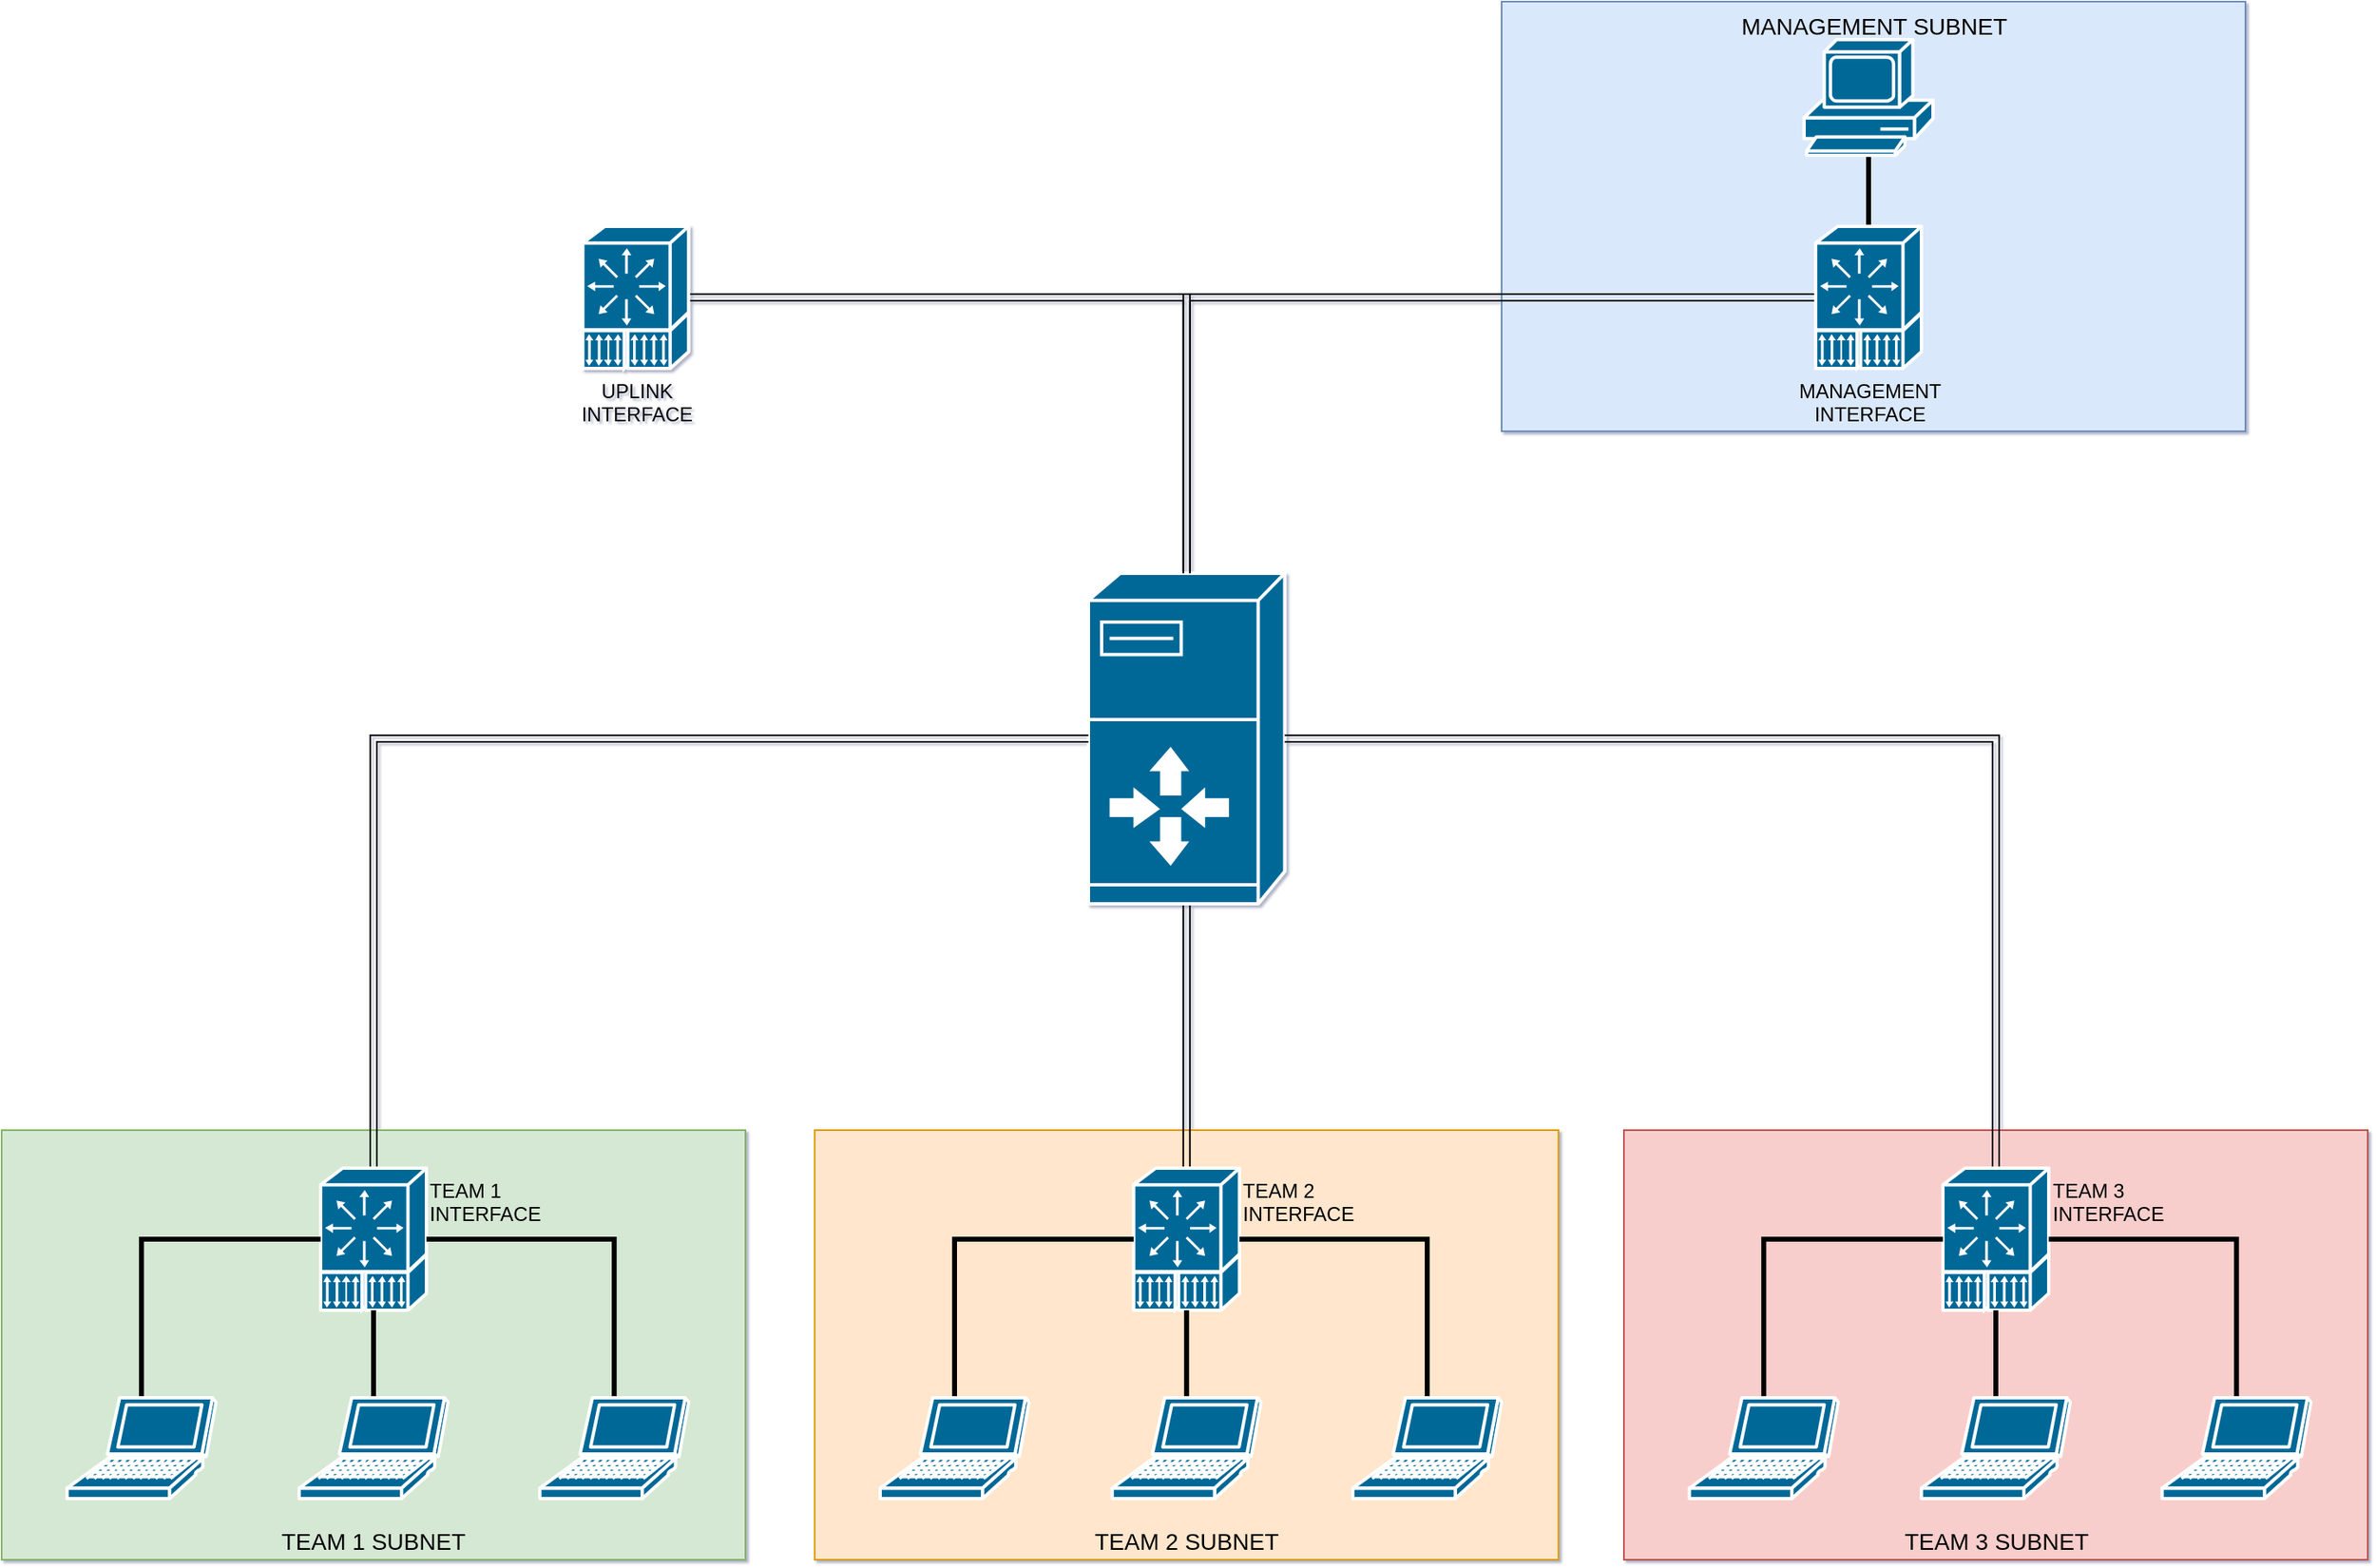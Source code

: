 <mxfile version="12.7.0" type="github">
  <diagram id="l5GeEBfZHHssQlTQPTFa" name="Page-1">
    <mxGraphModel dx="1303" dy="1218" grid="1" gridSize="10" guides="1" tooltips="1" connect="1" arrows="1" fold="1" page="1" pageScale="1" pageWidth="1920" pageHeight="1200" math="0" shadow="1">
      <root>
        <mxCell id="0"/>
        <mxCell id="1" parent="0"/>
        <mxCell id="af_4JqwX-g0Q7I4TWF5g-32" value="TEAM 2 SUBNET" style="whiteSpace=wrap;html=1;fillColor=#ffe6cc;fontSize=14;strokeColor=#d79b00;verticalAlign=bottom;flipV=0;flipH=0;align=center;labelPosition=center;verticalLabelPosition=middle;direction=south;" parent="1" vertex="1">
          <mxGeometry x="741.88" y="830" width="450" height="260" as="geometry"/>
        </mxCell>
        <mxCell id="af_4JqwX-g0Q7I4TWF5g-31" value="MANAGEMENT SUBNET" style="whiteSpace=wrap;html=1;fillColor=#dae8fc;fontSize=14;strokeColor=#6c8ebf;verticalAlign=top;" parent="1" vertex="1">
          <mxGeometry x="1157.5" y="147" width="450" height="260" as="geometry"/>
        </mxCell>
        <mxCell id="af_4JqwX-g0Q7I4TWF5g-16" value="" style="edgeStyle=orthogonalEdgeStyle;rounded=0;orthogonalLoop=1;jettySize=auto;html=1;shape=link;" parent="1" source="af_4JqwX-g0Q7I4TWF5g-1" target="af_4JqwX-g0Q7I4TWF5g-14" edge="1">
          <mxGeometry relative="1" as="geometry"/>
        </mxCell>
        <mxCell id="af_4JqwX-g0Q7I4TWF5g-19" value="" style="edgeStyle=orthogonalEdgeStyle;rounded=0;orthogonalLoop=1;jettySize=auto;html=1;shape=link;targetPortConstraint=west;" parent="1" source="af_4JqwX-g0Q7I4TWF5g-1" target="af_4JqwX-g0Q7I4TWF5g-11" edge="1">
          <mxGeometry relative="1" as="geometry"/>
        </mxCell>
        <mxCell id="af_4JqwX-g0Q7I4TWF5g-1" value="" style="shape=mxgraph.cisco.servers.server_with_router;html=1;dashed=0;fillColor=#036897;strokeColor=#ffffff;strokeWidth=2;verticalLabelPosition=bottom;verticalAlign=top" parent="1" vertex="1">
          <mxGeometry x="907.5" y="493" width="118.76" height="200" as="geometry"/>
        </mxCell>
        <mxCell id="af_4JqwX-g0Q7I4TWF5g-91" value="" style="edgeStyle=orthogonalEdgeStyle;rounded=0;orthogonalLoop=1;jettySize=auto;html=1;endArrow=none;endFill=0;strokeWidth=3;" parent="1" source="af_4JqwX-g0Q7I4TWF5g-11" target="af_4JqwX-g0Q7I4TWF5g-20" edge="1">
          <mxGeometry relative="1" as="geometry"/>
        </mxCell>
        <mxCell id="af_4JqwX-g0Q7I4TWF5g-11" value="MANAGEMENT&lt;br&gt;INTERFACE" style="shape=mxgraph.cisco.computers_and_peripherals.pc_adapter_card;html=1;dashed=0;fillColor=#036897;strokeColor=#ffffff;strokeWidth=2;verticalLabelPosition=bottom;verticalAlign=top" parent="1" vertex="1">
          <mxGeometry x="1347.5" y="283" width="64" height="86" as="geometry"/>
        </mxCell>
        <mxCell id="af_4JqwX-g0Q7I4TWF5g-14" value="TEAM 2&lt;br&gt;INTERFACE" style="shape=mxgraph.cisco.computers_and_peripherals.pc_adapter_card;html=1;dashed=0;fillColor=#036897;strokeColor=#ffffff;strokeWidth=2;verticalLabelPosition=middle;verticalAlign=top;labelPosition=right;align=left;" parent="1" vertex="1">
          <mxGeometry x="934.88" y="853" width="64" height="86" as="geometry"/>
        </mxCell>
        <mxCell id="af_4JqwX-g0Q7I4TWF5g-20" value="" style="shape=mxgraph.cisco.computers_and_peripherals.pc;html=1;pointerEvents=1;dashed=0;fillColor=#036897;strokeColor=#ffffff;strokeWidth=2;verticalLabelPosition=bottom;verticalAlign=top;align=center;outlineConnect=0;" parent="1" vertex="1">
          <mxGeometry x="1340.5" y="170" width="78" height="70" as="geometry"/>
        </mxCell>
        <mxCell id="af_4JqwX-g0Q7I4TWF5g-29" value="&lt;span style=&quot;color: rgba(0 , 0 , 0 , 0) ; font-family: monospace ; font-size: 0px&quot;&gt;%3CmxGraphModel%3E%3Croot%3E%3CmxCell%20id%3D%220%22%2F%3E%3CmxCell%20id%3D%221%22%20parent%3D%220%22%2F%3E%3CmxCell%20id%3D%222%22%20value%3D%22Enterprise%20Networks%22%20style%3D%22whiteSpace%3Dwrap%3Bhtml%3D1%3BfillColor%3D%23FFD470%3BgradientColor%3Dnone%3BfontSize%3D14%3BstrokeColor%3Dnone%3BverticalAlign%3Dtop%3B%22%20vertex%3D%221%22%20parent%3D%221%22%3E%3CmxGeometry%20x%3D%22170%22%20y%3D%22100%22%20width%3D%22317%22%20height%3D%22678%22%20as%3D%22geometry%22%2F%3E%3C%2FmxCell%3E%3C%2Froot%3E%3C%2FmxGraphModel%3E&lt;/span&gt;" style="text;html=1;align=center;verticalAlign=middle;resizable=0;points=[];autosize=1;" parent="1" vertex="1">
          <mxGeometry x="689.5" y="377" width="20" height="20" as="geometry"/>
        </mxCell>
        <mxCell id="af_4JqwX-g0Q7I4TWF5g-82" style="edgeStyle=orthogonalEdgeStyle;rounded=0;orthogonalLoop=1;jettySize=auto;html=1;endArrow=none;endFill=0;strokeWidth=3;sourcePortConstraint=north;" parent="1" source="af_4JqwX-g0Q7I4TWF5g-34" target="af_4JqwX-g0Q7I4TWF5g-14" edge="1">
          <mxGeometry relative="1" as="geometry"/>
        </mxCell>
        <mxCell id="af_4JqwX-g0Q7I4TWF5g-34" value="" style="shape=mxgraph.cisco.computers_and_peripherals.laptop;html=1;pointerEvents=1;dashed=0;fillColor=#036897;strokeColor=#ffffff;strokeWidth=2;verticalLabelPosition=bottom;verticalAlign=top;align=center;outlineConnect=0;" parent="1" vertex="1">
          <mxGeometry x="1067.5" y="992" width="90" height="61" as="geometry"/>
        </mxCell>
        <mxCell id="af_4JqwX-g0Q7I4TWF5g-81" style="edgeStyle=orthogonalEdgeStyle;rounded=0;orthogonalLoop=1;jettySize=auto;html=1;endArrow=none;endFill=0;strokeWidth=3;targetPortConstraint=west;" parent="1" source="af_4JqwX-g0Q7I4TWF5g-37" target="af_4JqwX-g0Q7I4TWF5g-14" edge="1">
          <mxGeometry relative="1" as="geometry"/>
        </mxCell>
        <mxCell id="af_4JqwX-g0Q7I4TWF5g-37" value="" style="shape=mxgraph.cisco.computers_and_peripherals.laptop;html=1;pointerEvents=1;dashed=0;fillColor=#036897;strokeColor=#ffffff;strokeWidth=2;verticalLabelPosition=bottom;verticalAlign=top;align=center;outlineConnect=0;" parent="1" vertex="1">
          <mxGeometry x="781.5" y="992" width="90" height="61" as="geometry"/>
        </mxCell>
        <mxCell id="af_4JqwX-g0Q7I4TWF5g-84" value="" style="edgeStyle=orthogonalEdgeStyle;rounded=0;orthogonalLoop=1;jettySize=auto;html=1;endArrow=none;endFill=0;strokeWidth=3;" parent="1" source="af_4JqwX-g0Q7I4TWF5g-38" target="af_4JqwX-g0Q7I4TWF5g-14" edge="1">
          <mxGeometry relative="1" as="geometry"/>
        </mxCell>
        <mxCell id="af_4JqwX-g0Q7I4TWF5g-38" value="" style="shape=mxgraph.cisco.computers_and_peripherals.laptop;html=1;pointerEvents=1;dashed=0;fillColor=#036897;strokeColor=#ffffff;strokeWidth=2;verticalLabelPosition=bottom;verticalAlign=top;align=center;outlineConnect=0;" parent="1" vertex="1">
          <mxGeometry x="921.88" y="992" width="90" height="61" as="geometry"/>
        </mxCell>
        <mxCell id="Bj6Bwo_ux3LitwSMZHOG-19" value="TEAM 3 SUBNET" style="whiteSpace=wrap;html=1;fillColor=#f8cecc;fontSize=14;strokeColor=#b85450;verticalAlign=bottom;flipV=0;flipH=0;align=center;labelPosition=center;verticalLabelPosition=middle;direction=south;" vertex="1" parent="1">
          <mxGeometry x="1231.5" y="830" width="450" height="260" as="geometry"/>
        </mxCell>
        <mxCell id="Bj6Bwo_ux3LitwSMZHOG-36" style="edgeStyle=orthogonalEdgeStyle;shape=link;rounded=0;orthogonalLoop=1;jettySize=auto;html=1;sourcePortConstraint=north;" edge="1" parent="1" source="Bj6Bwo_ux3LitwSMZHOG-20" target="af_4JqwX-g0Q7I4TWF5g-1">
          <mxGeometry relative="1" as="geometry"/>
        </mxCell>
        <mxCell id="Bj6Bwo_ux3LitwSMZHOG-20" value="TEAM 3&lt;br&gt;INTERFACE" style="shape=mxgraph.cisco.computers_and_peripherals.pc_adapter_card;html=1;dashed=0;fillColor=#036897;strokeColor=#ffffff;strokeWidth=2;verticalLabelPosition=middle;verticalAlign=top;labelPosition=right;align=left;" vertex="1" parent="1">
          <mxGeometry x="1424.5" y="853" width="64" height="86" as="geometry"/>
        </mxCell>
        <mxCell id="Bj6Bwo_ux3LitwSMZHOG-21" style="edgeStyle=orthogonalEdgeStyle;rounded=0;orthogonalLoop=1;jettySize=auto;html=1;endArrow=none;endFill=0;strokeWidth=3;sourcePortConstraint=north;" edge="1" parent="1" source="Bj6Bwo_ux3LitwSMZHOG-22" target="Bj6Bwo_ux3LitwSMZHOG-20">
          <mxGeometry relative="1" as="geometry"/>
        </mxCell>
        <mxCell id="Bj6Bwo_ux3LitwSMZHOG-22" value="" style="shape=mxgraph.cisco.computers_and_peripherals.laptop;html=1;pointerEvents=1;dashed=0;fillColor=#036897;strokeColor=#ffffff;strokeWidth=2;verticalLabelPosition=bottom;verticalAlign=top;align=center;outlineConnect=0;" vertex="1" parent="1">
          <mxGeometry x="1557.12" y="992" width="90" height="61" as="geometry"/>
        </mxCell>
        <mxCell id="Bj6Bwo_ux3LitwSMZHOG-23" style="edgeStyle=orthogonalEdgeStyle;rounded=0;orthogonalLoop=1;jettySize=auto;html=1;endArrow=none;endFill=0;strokeWidth=3;targetPortConstraint=west;" edge="1" parent="1" source="Bj6Bwo_ux3LitwSMZHOG-24" target="Bj6Bwo_ux3LitwSMZHOG-20">
          <mxGeometry relative="1" as="geometry"/>
        </mxCell>
        <mxCell id="Bj6Bwo_ux3LitwSMZHOG-24" value="" style="shape=mxgraph.cisco.computers_and_peripherals.laptop;html=1;pointerEvents=1;dashed=0;fillColor=#036897;strokeColor=#ffffff;strokeWidth=2;verticalLabelPosition=bottom;verticalAlign=top;align=center;outlineConnect=0;" vertex="1" parent="1">
          <mxGeometry x="1271.12" y="992" width="90" height="61" as="geometry"/>
        </mxCell>
        <mxCell id="Bj6Bwo_ux3LitwSMZHOG-25" value="" style="edgeStyle=orthogonalEdgeStyle;rounded=0;orthogonalLoop=1;jettySize=auto;html=1;endArrow=none;endFill=0;strokeWidth=3;" edge="1" parent="1" source="Bj6Bwo_ux3LitwSMZHOG-26" target="Bj6Bwo_ux3LitwSMZHOG-20">
          <mxGeometry relative="1" as="geometry"/>
        </mxCell>
        <mxCell id="Bj6Bwo_ux3LitwSMZHOG-26" value="" style="shape=mxgraph.cisco.computers_and_peripherals.laptop;html=1;pointerEvents=1;dashed=0;fillColor=#036897;strokeColor=#ffffff;strokeWidth=2;verticalLabelPosition=bottom;verticalAlign=top;align=center;outlineConnect=0;" vertex="1" parent="1">
          <mxGeometry x="1411.5" y="992" width="90" height="61" as="geometry"/>
        </mxCell>
        <mxCell id="Bj6Bwo_ux3LitwSMZHOG-27" value="TEAM 1 SUBNET" style="whiteSpace=wrap;html=1;fillColor=#d5e8d4;fontSize=14;strokeColor=#82b366;verticalAlign=bottom;flipV=0;flipH=0;align=center;labelPosition=center;verticalLabelPosition=middle;direction=south;" vertex="1" parent="1">
          <mxGeometry x="250" y="830" width="450" height="260" as="geometry"/>
        </mxCell>
        <mxCell id="Bj6Bwo_ux3LitwSMZHOG-35" style="edgeStyle=orthogonalEdgeStyle;rounded=0;orthogonalLoop=1;jettySize=auto;html=1;shape=link;sourcePortConstraint=north;" edge="1" parent="1" source="Bj6Bwo_ux3LitwSMZHOG-28" target="af_4JqwX-g0Q7I4TWF5g-1">
          <mxGeometry relative="1" as="geometry"/>
        </mxCell>
        <mxCell id="Bj6Bwo_ux3LitwSMZHOG-28" value="TEAM 1&lt;br&gt;INTERFACE" style="shape=mxgraph.cisco.computers_and_peripherals.pc_adapter_card;html=1;dashed=0;fillColor=#036897;strokeColor=#ffffff;strokeWidth=2;verticalLabelPosition=middle;verticalAlign=top;labelPosition=right;align=left;" vertex="1" parent="1">
          <mxGeometry x="443" y="853" width="64" height="86" as="geometry"/>
        </mxCell>
        <mxCell id="Bj6Bwo_ux3LitwSMZHOG-29" style="edgeStyle=orthogonalEdgeStyle;rounded=0;orthogonalLoop=1;jettySize=auto;html=1;endArrow=none;endFill=0;strokeWidth=3;sourcePortConstraint=north;" edge="1" parent="1" source="Bj6Bwo_ux3LitwSMZHOG-30" target="Bj6Bwo_ux3LitwSMZHOG-28">
          <mxGeometry relative="1" as="geometry"/>
        </mxCell>
        <mxCell id="Bj6Bwo_ux3LitwSMZHOG-30" value="" style="shape=mxgraph.cisco.computers_and_peripherals.laptop;html=1;pointerEvents=1;dashed=0;fillColor=#036897;strokeColor=#ffffff;strokeWidth=2;verticalLabelPosition=bottom;verticalAlign=top;align=center;outlineConnect=0;" vertex="1" parent="1">
          <mxGeometry x="575.62" y="992" width="90" height="61" as="geometry"/>
        </mxCell>
        <mxCell id="Bj6Bwo_ux3LitwSMZHOG-31" style="edgeStyle=orthogonalEdgeStyle;rounded=0;orthogonalLoop=1;jettySize=auto;html=1;endArrow=none;endFill=0;strokeWidth=3;targetPortConstraint=west;" edge="1" parent="1" source="Bj6Bwo_ux3LitwSMZHOG-32" target="Bj6Bwo_ux3LitwSMZHOG-28">
          <mxGeometry relative="1" as="geometry"/>
        </mxCell>
        <mxCell id="Bj6Bwo_ux3LitwSMZHOG-32" value="" style="shape=mxgraph.cisco.computers_and_peripherals.laptop;html=1;pointerEvents=1;dashed=0;fillColor=#036897;strokeColor=#ffffff;strokeWidth=2;verticalLabelPosition=bottom;verticalAlign=top;align=center;outlineConnect=0;" vertex="1" parent="1">
          <mxGeometry x="289.62" y="992" width="90" height="61" as="geometry"/>
        </mxCell>
        <mxCell id="Bj6Bwo_ux3LitwSMZHOG-33" value="" style="edgeStyle=orthogonalEdgeStyle;rounded=0;orthogonalLoop=1;jettySize=auto;html=1;endArrow=none;endFill=0;strokeWidth=3;" edge="1" parent="1" source="Bj6Bwo_ux3LitwSMZHOG-34" target="Bj6Bwo_ux3LitwSMZHOG-28">
          <mxGeometry relative="1" as="geometry"/>
        </mxCell>
        <mxCell id="Bj6Bwo_ux3LitwSMZHOG-34" value="" style="shape=mxgraph.cisco.computers_and_peripherals.laptop;html=1;pointerEvents=1;dashed=0;fillColor=#036897;strokeColor=#ffffff;strokeWidth=2;verticalLabelPosition=bottom;verticalAlign=top;align=center;outlineConnect=0;" vertex="1" parent="1">
          <mxGeometry x="430" y="992" width="90" height="61" as="geometry"/>
        </mxCell>
        <mxCell id="Bj6Bwo_ux3LitwSMZHOG-41" style="edgeStyle=orthogonalEdgeStyle;shape=link;rounded=0;orthogonalLoop=1;jettySize=auto;html=1;" edge="1" parent="1" source="Bj6Bwo_ux3LitwSMZHOG-39" target="af_4JqwX-g0Q7I4TWF5g-1">
          <mxGeometry relative="1" as="geometry"/>
        </mxCell>
        <mxCell id="Bj6Bwo_ux3LitwSMZHOG-39" value="UPLINK&lt;br&gt;INTERFACE" style="shape=mxgraph.cisco.computers_and_peripherals.pc_adapter_card;html=1;dashed=0;fillColor=#036897;strokeColor=#ffffff;strokeWidth=2;verticalLabelPosition=bottom;verticalAlign=top" vertex="1" parent="1">
          <mxGeometry x="601.62" y="283" width="64" height="86" as="geometry"/>
        </mxCell>
      </root>
    </mxGraphModel>
  </diagram>
</mxfile>
